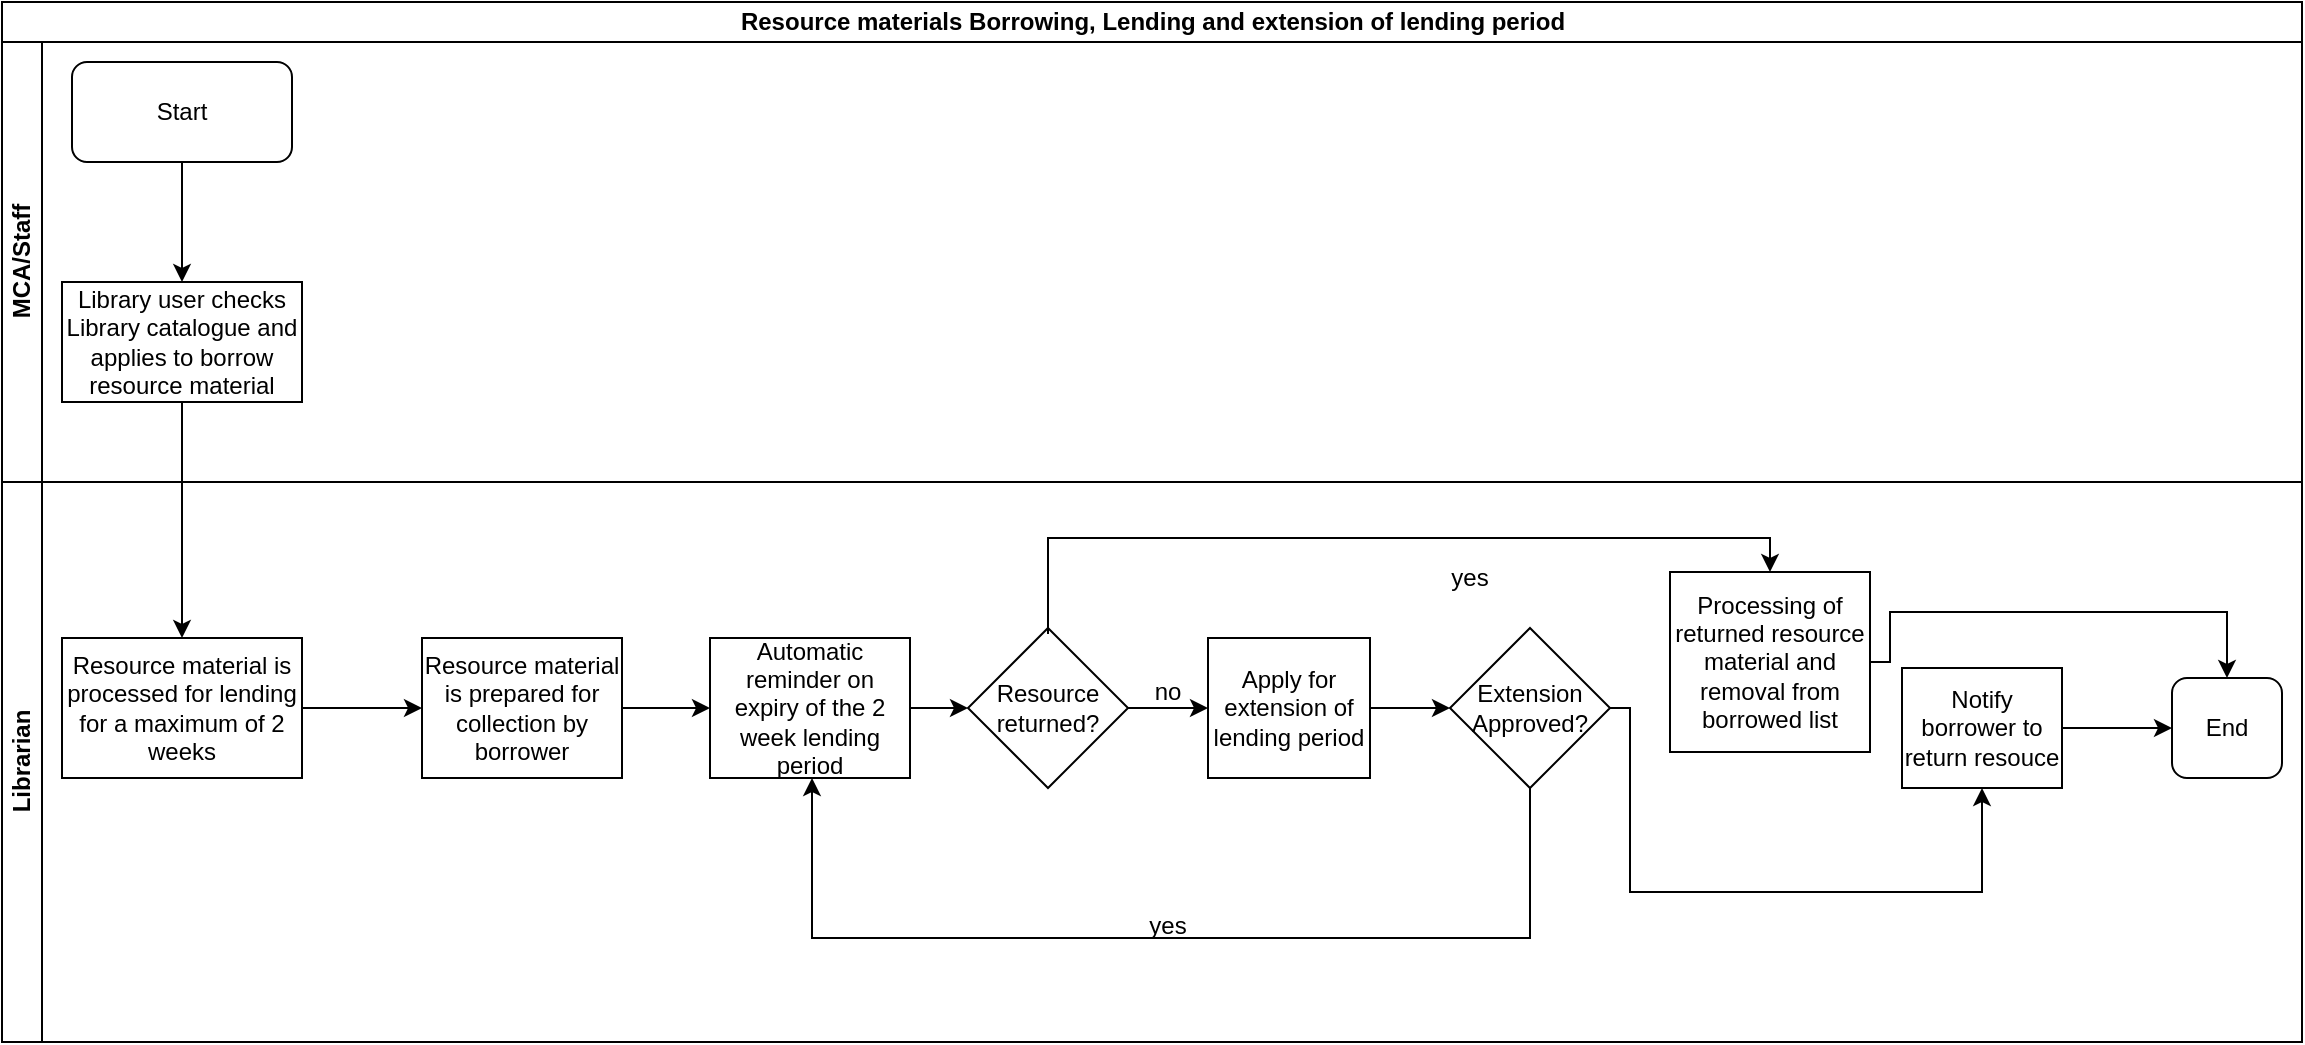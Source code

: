 <mxfile version="13.7.7" type="github">
  <diagram id="f9QSlEW5APFrY96Uyd0a" name="Page-1">
    <mxGraphModel dx="910" dy="487" grid="1" gridSize="10" guides="1" tooltips="1" connect="1" arrows="1" fold="1" page="1" pageScale="1" pageWidth="1169" pageHeight="827" math="0" shadow="0">
      <root>
        <mxCell id="0" />
        <mxCell id="1" parent="0" />
        <mxCell id="D-7HIj5U4nCGuaE3b1Ya-1" value="Resource materials Borrowing, Lending and extension of lending period" style="swimlane;html=1;childLayout=stackLayout;resizeParent=1;resizeParentMax=0;horizontal=1;startSize=20;horizontalStack=0;" vertex="1" parent="1">
          <mxGeometry x="10" y="10" width="1150" height="520" as="geometry" />
        </mxCell>
        <mxCell id="D-7HIj5U4nCGuaE3b1Ya-10" value="" style="edgeStyle=orthogonalEdgeStyle;rounded=0;orthogonalLoop=1;jettySize=auto;html=1;" edge="1" parent="D-7HIj5U4nCGuaE3b1Ya-1" source="D-7HIj5U4nCGuaE3b1Ya-8" target="D-7HIj5U4nCGuaE3b1Ya-9">
          <mxGeometry relative="1" as="geometry" />
        </mxCell>
        <mxCell id="D-7HIj5U4nCGuaE3b1Ya-2" value="MCA/Staff" style="swimlane;html=1;startSize=20;horizontal=0;" vertex="1" parent="D-7HIj5U4nCGuaE3b1Ya-1">
          <mxGeometry y="20" width="1150" height="220" as="geometry" />
        </mxCell>
        <mxCell id="D-7HIj5U4nCGuaE3b1Ya-7" value="" style="edgeStyle=orthogonalEdgeStyle;rounded=0;orthogonalLoop=1;jettySize=auto;html=1;entryX=0.5;entryY=0;entryDx=0;entryDy=0;" edge="1" parent="D-7HIj5U4nCGuaE3b1Ya-2" source="D-7HIj5U4nCGuaE3b1Ya-5" target="D-7HIj5U4nCGuaE3b1Ya-8">
          <mxGeometry relative="1" as="geometry">
            <mxPoint x="90" y="135" as="targetPoint" />
          </mxGeometry>
        </mxCell>
        <mxCell id="D-7HIj5U4nCGuaE3b1Ya-8" value="Library user checks Library catalogue and applies to borrow resource material" style="rounded=0;whiteSpace=wrap;html=1;" vertex="1" parent="D-7HIj5U4nCGuaE3b1Ya-2">
          <mxGeometry x="30" y="120" width="120" height="60" as="geometry" />
        </mxCell>
        <mxCell id="D-7HIj5U4nCGuaE3b1Ya-5" value="Start" style="rounded=1;whiteSpace=wrap;html=1;" vertex="1" parent="D-7HIj5U4nCGuaE3b1Ya-2">
          <mxGeometry x="35" y="10" width="110" height="50" as="geometry" />
        </mxCell>
        <mxCell id="D-7HIj5U4nCGuaE3b1Ya-3" value="Librarian" style="swimlane;html=1;startSize=20;horizontal=0;" vertex="1" parent="D-7HIj5U4nCGuaE3b1Ya-1">
          <mxGeometry y="240" width="1150" height="280" as="geometry" />
        </mxCell>
        <mxCell id="D-7HIj5U4nCGuaE3b1Ya-25" value="yes" style="text;html=1;strokeColor=none;fillColor=none;align=center;verticalAlign=middle;whiteSpace=wrap;rounded=0;" vertex="1" parent="D-7HIj5U4nCGuaE3b1Ya-3">
          <mxGeometry x="714" y="38" width="40" height="20" as="geometry" />
        </mxCell>
        <mxCell id="D-7HIj5U4nCGuaE3b1Ya-20" value="Processing of returned resource material and removal from borrowed list" style="whiteSpace=wrap;html=1;" vertex="1" parent="D-7HIj5U4nCGuaE3b1Ya-3">
          <mxGeometry x="834" y="45" width="100" height="90" as="geometry" />
        </mxCell>
        <mxCell id="D-7HIj5U4nCGuaE3b1Ya-32" value="no" style="text;html=1;strokeColor=none;fillColor=none;align=center;verticalAlign=middle;whiteSpace=wrap;rounded=0;" vertex="1" parent="D-7HIj5U4nCGuaE3b1Ya-3">
          <mxGeometry x="563" y="95" width="40" height="20" as="geometry" />
        </mxCell>
        <mxCell id="D-7HIj5U4nCGuaE3b1Ya-27" value="Extension Approved?" style="rhombus;whiteSpace=wrap;html=1;" vertex="1" parent="D-7HIj5U4nCGuaE3b1Ya-3">
          <mxGeometry x="724" y="73" width="80" height="80" as="geometry" />
        </mxCell>
        <mxCell id="D-7HIj5U4nCGuaE3b1Ya-37" value="Notify borrower to return resouce" style="whiteSpace=wrap;html=1;" vertex="1" parent="D-7HIj5U4nCGuaE3b1Ya-3">
          <mxGeometry x="950" y="93" width="80" height="60" as="geometry" />
        </mxCell>
        <mxCell id="D-7HIj5U4nCGuaE3b1Ya-15" value="Resource returned?" style="rhombus;whiteSpace=wrap;html=1;" vertex="1" parent="D-7HIj5U4nCGuaE3b1Ya-3">
          <mxGeometry x="483" y="73" width="80" height="80" as="geometry" />
        </mxCell>
        <mxCell id="D-7HIj5U4nCGuaE3b1Ya-9" value="Resource material is processed for lending for a maximum of 2 weeks" style="whiteSpace=wrap;html=1;rounded=0;" vertex="1" parent="D-7HIj5U4nCGuaE3b1Ya-3">
          <mxGeometry x="30" y="78" width="120" height="70" as="geometry" />
        </mxCell>
        <mxCell id="D-7HIj5U4nCGuaE3b1Ya-16" value="Automatic reminder on expiry of the 2 week lending period" style="whiteSpace=wrap;html=1;rounded=0;" vertex="1" parent="D-7HIj5U4nCGuaE3b1Ya-3">
          <mxGeometry x="354" y="78" width="100" height="70" as="geometry" />
        </mxCell>
        <mxCell id="D-7HIj5U4nCGuaE3b1Ya-19" value="" style="edgeStyle=orthogonalEdgeStyle;rounded=0;orthogonalLoop=1;jettySize=auto;html=1;entryX=0;entryY=0.5;entryDx=0;entryDy=0;" edge="1" parent="D-7HIj5U4nCGuaE3b1Ya-3" source="D-7HIj5U4nCGuaE3b1Ya-16" target="D-7HIj5U4nCGuaE3b1Ya-15">
          <mxGeometry relative="1" as="geometry">
            <mxPoint x="619" y="118" as="targetPoint" />
          </mxGeometry>
        </mxCell>
        <mxCell id="D-7HIj5U4nCGuaE3b1Ya-30" value="" style="edgeStyle=orthogonalEdgeStyle;rounded=0;orthogonalLoop=1;jettySize=auto;html=1;entryX=0.5;entryY=1;entryDx=0;entryDy=0;exitX=0.5;exitY=1;exitDx=0;exitDy=0;" edge="1" parent="D-7HIj5U4nCGuaE3b1Ya-3" source="D-7HIj5U4nCGuaE3b1Ya-27">
          <mxGeometry relative="1" as="geometry">
            <mxPoint x="826" y="153" as="sourcePoint" />
            <mxPoint x="405" y="148" as="targetPoint" />
            <Array as="points">
              <mxPoint x="764" y="228" />
              <mxPoint x="405" y="228" />
            </Array>
          </mxGeometry>
        </mxCell>
        <mxCell id="D-7HIj5U4nCGuaE3b1Ya-23" value="Apply for extension of lending period" style="whiteSpace=wrap;html=1;" vertex="1" parent="D-7HIj5U4nCGuaE3b1Ya-3">
          <mxGeometry x="603" y="78" width="81" height="70" as="geometry" />
        </mxCell>
        <mxCell id="D-7HIj5U4nCGuaE3b1Ya-31" value="yes" style="text;html=1;strokeColor=none;fillColor=none;align=center;verticalAlign=middle;whiteSpace=wrap;rounded=0;" vertex="1" parent="D-7HIj5U4nCGuaE3b1Ya-3">
          <mxGeometry x="563" y="212" width="40" height="20" as="geometry" />
        </mxCell>
        <mxCell id="D-7HIj5U4nCGuaE3b1Ya-28" value="" style="edgeStyle=orthogonalEdgeStyle;rounded=0;orthogonalLoop=1;jettySize=auto;html=1;" edge="1" parent="D-7HIj5U4nCGuaE3b1Ya-3" source="D-7HIj5U4nCGuaE3b1Ya-23" target="D-7HIj5U4nCGuaE3b1Ya-27">
          <mxGeometry relative="1" as="geometry" />
        </mxCell>
        <mxCell id="D-7HIj5U4nCGuaE3b1Ya-24" value="" style="edgeStyle=orthogonalEdgeStyle;rounded=0;orthogonalLoop=1;jettySize=auto;html=1;" edge="1" parent="D-7HIj5U4nCGuaE3b1Ya-3" source="D-7HIj5U4nCGuaE3b1Ya-15" target="D-7HIj5U4nCGuaE3b1Ya-23">
          <mxGeometry relative="1" as="geometry" />
        </mxCell>
        <mxCell id="D-7HIj5U4nCGuaE3b1Ya-21" value="" style="edgeStyle=orthogonalEdgeStyle;rounded=0;orthogonalLoop=1;jettySize=auto;html=1;entryX=0.5;entryY=0;entryDx=0;entryDy=0;" edge="1" parent="D-7HIj5U4nCGuaE3b1Ya-3" target="D-7HIj5U4nCGuaE3b1Ya-20">
          <mxGeometry relative="1" as="geometry">
            <mxPoint x="523" y="76" as="sourcePoint" />
            <mxPoint x="884" y="48" as="targetPoint" />
            <Array as="points">
              <mxPoint x="523" y="28" />
              <mxPoint x="884" y="28" />
            </Array>
          </mxGeometry>
        </mxCell>
        <mxCell id="D-7HIj5U4nCGuaE3b1Ya-44" value="" style="edgeStyle=orthogonalEdgeStyle;rounded=0;orthogonalLoop=1;jettySize=auto;html=1;entryX=0.5;entryY=1;entryDx=0;entryDy=0;" edge="1" parent="D-7HIj5U4nCGuaE3b1Ya-3" source="D-7HIj5U4nCGuaE3b1Ya-27" target="D-7HIj5U4nCGuaE3b1Ya-37">
          <mxGeometry relative="1" as="geometry">
            <mxPoint x="764" y="-17" as="targetPoint" />
            <Array as="points">
              <mxPoint x="814" y="113" />
              <mxPoint x="814" y="205" />
              <mxPoint x="990" y="205" />
            </Array>
          </mxGeometry>
        </mxCell>
        <mxCell id="D-7HIj5U4nCGuaE3b1Ya-17" value="" style="edgeStyle=orthogonalEdgeStyle;rounded=0;orthogonalLoop=1;jettySize=auto;html=1;" edge="1" parent="1" source="D-7HIj5U4nCGuaE3b1Ya-11" target="D-7HIj5U4nCGuaE3b1Ya-16">
          <mxGeometry relative="1" as="geometry" />
        </mxCell>
        <mxCell id="D-7HIj5U4nCGuaE3b1Ya-11" value="Resource material is prepared for collection by borrower" style="whiteSpace=wrap;html=1;rounded=0;" vertex="1" parent="1">
          <mxGeometry x="220" y="328" width="100" height="70" as="geometry" />
        </mxCell>
        <mxCell id="D-7HIj5U4nCGuaE3b1Ya-12" value="" style="edgeStyle=orthogonalEdgeStyle;rounded=0;orthogonalLoop=1;jettySize=auto;html=1;" edge="1" parent="1" source="D-7HIj5U4nCGuaE3b1Ya-9" target="D-7HIj5U4nCGuaE3b1Ya-11">
          <mxGeometry relative="1" as="geometry" />
        </mxCell>
        <mxCell id="D-7HIj5U4nCGuaE3b1Ya-46" value="" style="edgeStyle=orthogonalEdgeStyle;rounded=0;orthogonalLoop=1;jettySize=auto;html=1;entryX=0;entryY=0.5;entryDx=0;entryDy=0;" edge="1" parent="1" source="D-7HIj5U4nCGuaE3b1Ya-37" target="D-7HIj5U4nCGuaE3b1Ya-47">
          <mxGeometry relative="1" as="geometry">
            <mxPoint x="1120" y="373" as="targetPoint" />
          </mxGeometry>
        </mxCell>
        <mxCell id="D-7HIj5U4nCGuaE3b1Ya-47" value="End" style="rounded=1;whiteSpace=wrap;html=1;" vertex="1" parent="1">
          <mxGeometry x="1095" y="348" width="55" height="50" as="geometry" />
        </mxCell>
        <mxCell id="D-7HIj5U4nCGuaE3b1Ya-49" value="" style="edgeStyle=orthogonalEdgeStyle;rounded=0;orthogonalLoop=1;jettySize=auto;html=1;entryX=0.5;entryY=0;entryDx=0;entryDy=0;exitX=1;exitY=0.5;exitDx=0;exitDy=0;" edge="1" parent="1" source="D-7HIj5U4nCGuaE3b1Ya-20" target="D-7HIj5U4nCGuaE3b1Ya-47">
          <mxGeometry relative="1" as="geometry">
            <mxPoint x="938" y="340" as="sourcePoint" />
            <mxPoint x="1117" y="340" as="targetPoint" />
            <Array as="points">
              <mxPoint x="954" y="340" />
              <mxPoint x="954" y="315" />
              <mxPoint x="1123" y="315" />
            </Array>
          </mxGeometry>
        </mxCell>
      </root>
    </mxGraphModel>
  </diagram>
</mxfile>
